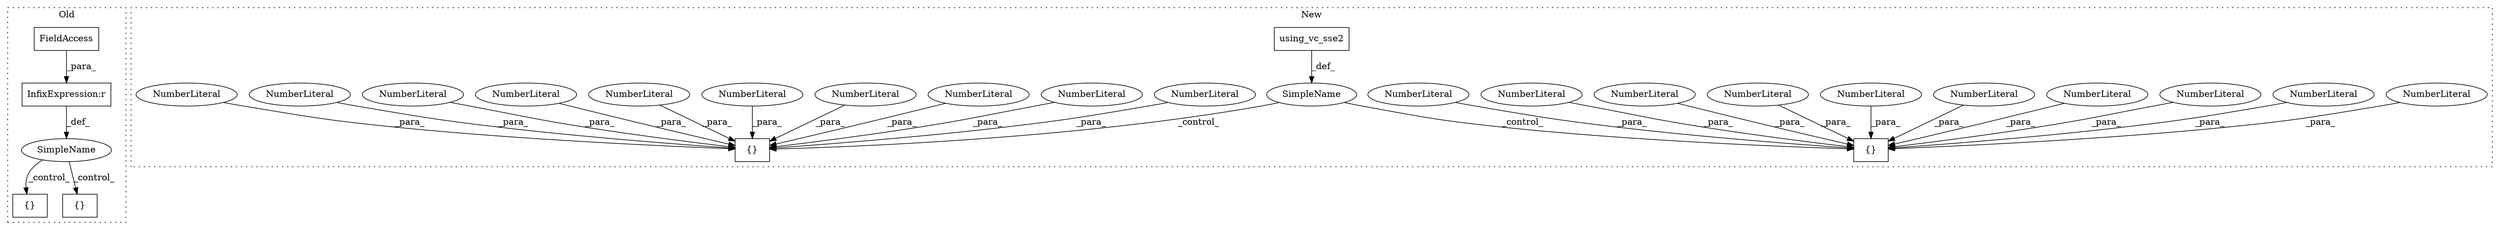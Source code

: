 digraph G {
subgraph cluster0 {
1 [label="{}" a="4" s="14430,14692" l="1,1" shape="box"];
4 [label="InfixExpression:r" a="27" s="14363" l="4" shape="box"];
5 [label="FieldAccess" a="22" s="14367" l="13" shape="box"];
6 [label="{}" a="4" s="14756,15021" l="1,1" shape="box"];
9 [label="SimpleName" a="42" s="" l="" shape="ellipse"];
label = "Old";
style="dotted";
}
subgraph cluster1 {
2 [label="using_vc_sse2" a="32" s="14749" l="15" shape="box"];
3 [label="{}" a="4" s="14814,14933" l="1,1" shape="box"];
7 [label="SimpleName" a="42" s="" l="" shape="ellipse"];
8 [label="{}" a="4" s="14997,15118" l="1,1" shape="box"];
10 [label="NumberLiteral" a="34" s="14875" l="11" shape="ellipse"];
11 [label="NumberLiteral" a="34" s="14923" l="10" shape="ellipse"];
12 [label="NumberLiteral" a="34" s="15095" l="11" shape="ellipse"];
13 [label="NumberLiteral" a="34" s="14863" l="11" shape="ellipse"];
14 [label="NumberLiteral" a="34" s="15046" l="11" shape="ellipse"];
15 [label="NumberLiteral" a="34" s="15034" l="11" shape="ellipse"];
16 [label="NumberLiteral" a="34" s="14899" l="11" shape="ellipse"];
17 [label="NumberLiteral" a="34" s="15022" l="11" shape="ellipse"];
18 [label="NumberLiteral" a="34" s="14815" l="11" shape="ellipse"];
19 [label="NumberLiteral" a="34" s="14827" l="11" shape="ellipse"];
20 [label="NumberLiteral" a="34" s="15058" l="12" shape="ellipse"];
21 [label="NumberLiteral" a="34" s="15083" l="11" shape="ellipse"];
22 [label="NumberLiteral" a="34" s="15010" l="11" shape="ellipse"];
23 [label="NumberLiteral" a="34" s="14839" l="11" shape="ellipse"];
24 [label="NumberLiteral" a="34" s="14851" l="11" shape="ellipse"];
25 [label="NumberLiteral" a="34" s="14998" l="11" shape="ellipse"];
26 [label="NumberLiteral" a="34" s="15107" l="11" shape="ellipse"];
27 [label="NumberLiteral" a="34" s="14887" l="11" shape="ellipse"];
28 [label="NumberLiteral" a="34" s="15071" l="11" shape="ellipse"];
29 [label="NumberLiteral" a="34" s="14911" l="11" shape="ellipse"];
label = "New";
style="dotted";
}
2 -> 7 [label="_def_"];
4 -> 9 [label="_def_"];
5 -> 4 [label="_para_"];
7 -> 3 [label="_control_"];
7 -> 8 [label="_control_"];
9 -> 1 [label="_control_"];
9 -> 6 [label="_control_"];
10 -> 3 [label="_para_"];
11 -> 3 [label="_para_"];
12 -> 8 [label="_para_"];
13 -> 3 [label="_para_"];
14 -> 8 [label="_para_"];
15 -> 8 [label="_para_"];
16 -> 3 [label="_para_"];
17 -> 8 [label="_para_"];
18 -> 3 [label="_para_"];
19 -> 3 [label="_para_"];
20 -> 8 [label="_para_"];
21 -> 8 [label="_para_"];
22 -> 8 [label="_para_"];
23 -> 3 [label="_para_"];
24 -> 3 [label="_para_"];
25 -> 8 [label="_para_"];
26 -> 8 [label="_para_"];
27 -> 3 [label="_para_"];
28 -> 8 [label="_para_"];
29 -> 3 [label="_para_"];
}